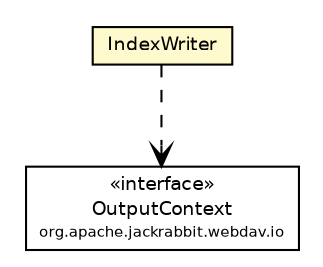 #!/usr/local/bin/dot
#
# Class diagram 
# Generated by UmlGraph version 4.6 (http://www.spinellis.gr/sw/umlgraph)
#

digraph G {
	edge [fontname="Helvetica",fontsize=10,labelfontname="Helvetica",labelfontsize=10];
	node [fontname="Helvetica",fontsize=10,shape=plaintext];
	// org.apache.maven.archiva.webdav.util.IndexWriter
	c160133 [label=<<table border="0" cellborder="1" cellspacing="0" cellpadding="2" port="p" bgcolor="lemonChiffon" href="./IndexWriter.html">
		<tr><td><table border="0" cellspacing="0" cellpadding="1">
			<tr><td> IndexWriter </td></tr>
		</table></td></tr>
		</table>>, fontname="Helvetica", fontcolor="black", fontsize=9.0];
	// org.apache.maven.archiva.webdav.util.IndexWriter DEPEND org.apache.jackrabbit.webdav.io.OutputContext
	c160133:p -> c160154:p [taillabel="", label="", headlabel="", fontname="Helvetica", fontcolor="black", fontsize=10.0, color="black", arrowhead=open, style=dashed];
	// org.apache.jackrabbit.webdav.io.OutputContext
	c160154 [label=<<table border="0" cellborder="1" cellspacing="0" cellpadding="2" port="p" href="http://java.sun.com/j2se/1.4.2/docs/api/org/apache/jackrabbit/webdav/io/OutputContext.html">
		<tr><td><table border="0" cellspacing="0" cellpadding="1">
			<tr><td> &laquo;interface&raquo; </td></tr>
			<tr><td> OutputContext </td></tr>
			<tr><td><font point-size="7.0"> org.apache.jackrabbit.webdav.io </font></td></tr>
		</table></td></tr>
		</table>>, fontname="Helvetica", fontcolor="black", fontsize=9.0];
}

